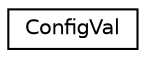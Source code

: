 digraph G
{
  edge [fontname="Helvetica",fontsize="10",labelfontname="Helvetica",labelfontsize="10"];
  node [fontname="Helvetica",fontsize="10",shape=record];
  rankdir="LR";
  Node1 [label="ConfigVal",height=0.2,width=0.4,color="black", fillcolor="white", style="filled",URL="$struct_config_val.html"];
}
